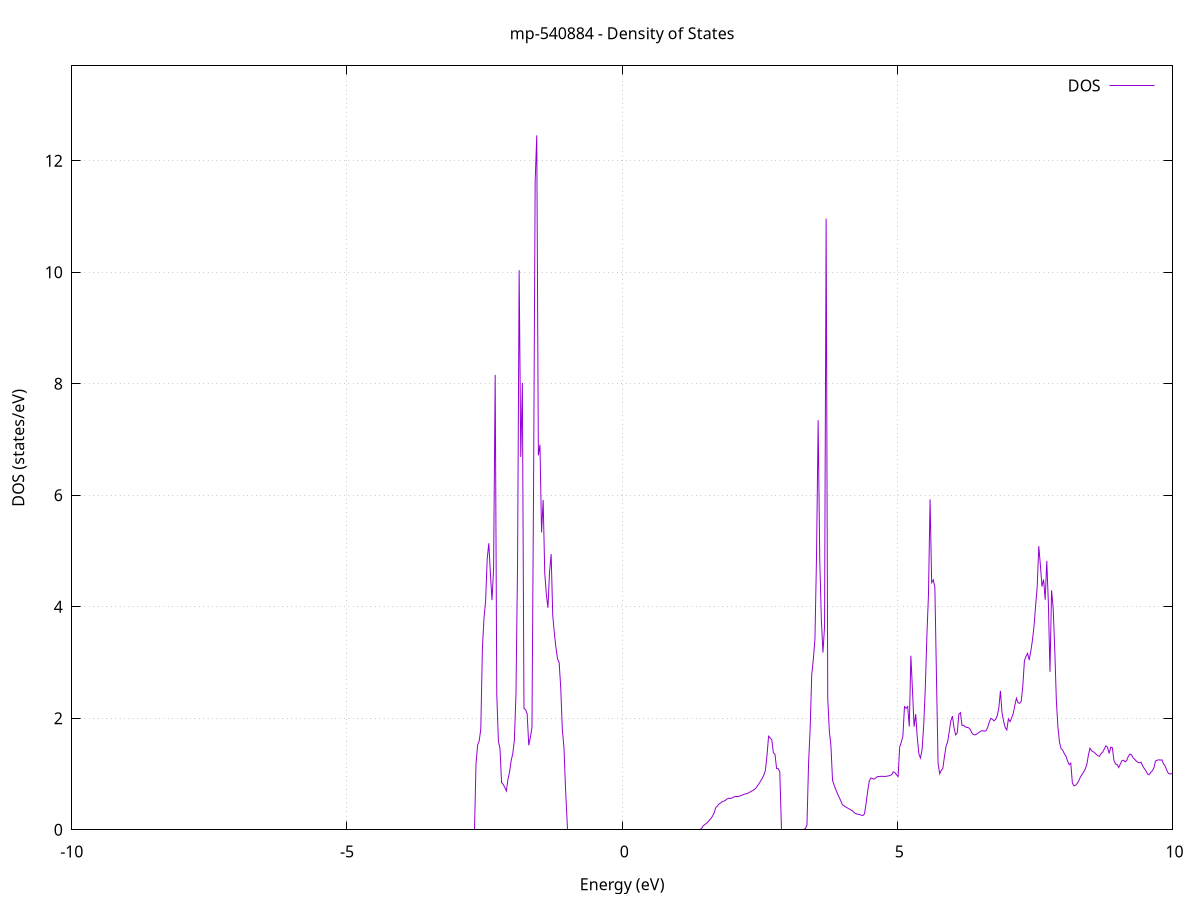 set title 'mp-540884 - Density of States'
set xlabel 'Energy (eV)'
set ylabel 'DOS (states/eV)'
set grid
set xrange [-10:10]
set yrange [0:13.704]
set xzeroaxis lt -1
set terminal png size 800,600
set output 'mp-540884_dos_gnuplot.png'
plot '-' using 1:2 with lines title 'DOS'
-42.484200 0.000000
-42.455100 0.000000
-42.426100 0.000000
-42.397000 0.000000
-42.368000 0.000000
-42.338900 0.000000
-42.309900 0.000000
-42.280800 0.000000
-42.251800 0.000000
-42.222700 0.000000
-42.193700 0.000000
-42.164600 0.000000
-42.135600 0.000000
-42.106500 0.000000
-42.077500 0.000000
-42.048400 0.000000
-42.019400 0.000000
-41.990300 0.000000
-41.961300 0.000000
-41.932200 0.000000
-41.903200 0.000000
-41.874100 0.000000
-41.845100 0.000000
-41.816000 0.000000
-41.787000 0.000000
-41.757900 0.000000
-41.728900 0.000000
-41.699800 0.000000
-41.670800 0.000000
-41.641700 0.000000
-41.612700 0.000000
-41.583600 0.000000
-41.554600 0.000000
-41.525500 0.000000
-41.496500 0.000000
-41.467400 0.000000
-41.438400 0.000000
-41.409300 0.000000
-41.380300 0.000000
-41.351200 0.000000
-41.322200 0.000000
-41.293100 0.000000
-41.264100 0.000000
-41.235000 0.000000
-41.205900 0.000000
-41.176900 0.000000
-41.147800 0.000000
-41.118800 0.000000
-41.089700 0.000000
-41.060700 0.000000
-41.031600 0.000000
-41.002600 0.000000
-40.973500 0.000000
-40.944500 0.000000
-40.915400 0.000000
-40.886400 0.000000
-40.857300 0.000000
-40.828300 0.000000
-40.799200 0.000000
-40.770200 0.000000
-40.741100 0.000000
-40.712100 0.000000
-40.683000 0.000000
-40.654000 0.000000
-40.624900 0.000000
-40.595900 0.000000
-40.566800 0.000000
-40.537800 0.000000
-40.508700 0.000000
-40.479700 0.000000
-40.450600 0.000000
-40.421600 0.000000
-40.392500 0.000000
-40.363500 0.000000
-40.334400 0.000000
-40.305400 0.000000
-40.276300 0.000000
-40.247300 0.000000
-40.218200 0.000000
-40.189200 0.000000
-40.160100 0.000000
-40.131100 0.000000
-40.102000 0.000000
-40.073000 0.000000
-40.043900 0.000000
-40.014900 0.000000
-39.985800 0.000000
-39.956800 0.000000
-39.927700 0.000000
-39.898700 0.000000
-39.869600 0.000000
-39.840600 0.000000
-39.811500 0.000000
-39.782500 0.000000
-39.753400 0.000000
-39.724400 0.000000
-39.695300 0.000000
-39.666300 0.000000
-39.637200 16.567000
-39.608200 84.707400
-39.579100 0.000000
-39.550000 0.000000
-39.521000 0.000000
-39.491900 0.000000
-39.462900 0.000000
-39.433800 0.000000
-39.404800 0.000000
-39.375700 0.000000
-39.346700 0.000000
-39.317600 0.000000
-39.288600 0.000000
-39.259500 0.000000
-39.230500 0.000000
-39.201400 0.000000
-39.172400 0.000000
-39.143300 0.000000
-39.114300 0.000000
-39.085200 0.000000
-39.056200 0.000000
-39.027100 0.000000
-38.998100 0.000000
-38.969000 0.000000
-38.940000 0.000000
-38.910900 0.000000
-38.881900 0.000000
-38.852800 0.000000
-38.823800 0.000000
-38.794700 0.000000
-38.765700 0.000000
-38.736600 0.000000
-38.707600 0.000000
-38.678500 0.000000
-38.649500 0.000000
-38.620400 0.000000
-38.591400 0.000000
-38.562300 0.000000
-38.533300 0.000000
-38.504200 0.000000
-38.475200 0.000000
-38.446100 0.000000
-38.417100 0.000000
-38.388000 0.000000
-38.359000 0.000000
-38.329900 0.000000
-38.300900 0.000000
-38.271800 0.000000
-38.242800 0.000000
-38.213700 0.000000
-38.184700 0.000000
-38.155600 0.000000
-38.126600 0.000000
-38.097500 0.000000
-38.068500 0.000000
-38.039400 0.000000
-38.010400 0.000000
-37.981300 0.000000
-37.952300 0.000000
-37.923200 0.000000
-37.894100 0.000000
-37.865100 0.000000
-37.836000 0.000000
-37.807000 0.000000
-37.777900 0.000000
-37.748900 0.000000
-37.719800 0.000000
-37.690800 0.000000
-37.661700 0.000000
-37.632700 0.000000
-37.603600 0.000000
-37.574600 0.000000
-37.545500 0.000000
-37.516500 0.000000
-37.487400 0.000000
-37.458400 0.000000
-37.429300 0.000000
-37.400300 0.000000
-37.371200 0.000000
-37.342200 0.000000
-37.313100 0.000000
-37.284100 0.000000
-37.255000 0.000000
-37.226000 0.000000
-37.196900 0.000000
-37.167900 0.000000
-37.138800 0.000000
-37.109800 0.000000
-37.080700 0.000000
-37.051700 0.000000
-37.022600 0.000000
-36.993600 0.000000
-36.964500 0.000000
-36.935500 0.000000
-36.906400 0.000000
-36.877400 0.000000
-36.848300 0.000000
-36.819300 0.000000
-36.790200 0.000000
-36.761200 0.000000
-36.732100 0.000000
-36.703100 0.000000
-36.674000 0.000000
-36.645000 0.000000
-36.615900 0.000000
-36.586900 0.000000
-36.557800 0.000000
-36.528800 0.000000
-36.499700 0.000000
-36.470700 0.000000
-36.441600 0.000000
-36.412600 0.000000
-36.383500 0.000000
-36.354500 0.000000
-36.325400 0.000000
-36.296400 0.000000
-36.267300 0.000000
-36.238200 0.000000
-36.209200 0.000000
-36.180100 0.000000
-36.151100 0.000000
-36.122000 0.000000
-36.093000 0.000000
-36.063900 0.000000
-36.034900 0.000000
-36.005800 0.000000
-35.976800 0.000000
-35.947700 0.000000
-35.918700 0.000000
-35.889600 0.000000
-35.860600 0.000000
-35.831500 0.000000
-35.802500 0.000000
-35.773400 0.000000
-35.744400 0.000000
-35.715300 0.000000
-35.686300 0.000000
-35.657200 0.000000
-35.628200 0.000000
-35.599100 0.000000
-35.570100 0.000000
-35.541000 0.000000
-35.512000 0.000000
-35.482900 0.000000
-35.453900 0.000000
-35.424800 0.000000
-35.395800 0.000000
-35.366700 0.000000
-35.337700 0.000000
-35.308600 0.000000
-35.279600 0.000000
-35.250500 0.000000
-35.221500 0.000000
-35.192400 0.000000
-35.163400 0.000000
-35.134300 0.000000
-35.105300 0.000000
-35.076200 0.000000
-35.047200 0.000000
-35.018100 0.000000
-34.989100 0.000000
-34.960000 0.000000
-34.931000 0.000000
-34.901900 0.000000
-34.872900 0.000000
-34.843800 0.000000
-34.814800 0.000000
-34.785700 0.000000
-34.756700 0.000000
-34.727600 0.000000
-34.698600 0.000000
-34.669500 0.000000
-34.640500 0.000000
-34.611400 0.000000
-34.582300 0.000000
-34.553300 0.000000
-34.524200 0.000000
-34.495200 0.000000
-34.466100 0.000000
-34.437100 0.000000
-34.408000 0.000000
-34.379000 0.000000
-34.349900 0.000000
-34.320900 0.000000
-34.291800 0.000000
-34.262800 0.000000
-34.233700 0.000000
-34.204700 0.000000
-34.175600 0.000000
-34.146600 0.000000
-34.117500 0.000000
-34.088500 0.000000
-34.059400 0.000000
-34.030400 0.000000
-34.001300 0.000000
-33.972300 0.000000
-33.943200 0.000000
-33.914200 0.000000
-33.885100 0.000000
-33.856100 0.000000
-33.827000 0.000000
-33.798000 0.000000
-33.768900 0.000000
-33.739900 0.000000
-33.710800 0.000000
-33.681800 0.000000
-33.652700 0.000000
-33.623700 0.000000
-33.594600 0.000000
-33.565600 0.000000
-33.536500 0.000000
-33.507500 0.000000
-33.478400 0.000000
-33.449400 0.000000
-33.420300 0.000000
-33.391300 0.000000
-33.362200 0.000000
-33.333200 0.000000
-33.304100 0.000000
-33.275100 0.000000
-33.246000 0.000000
-33.217000 0.000000
-33.187900 0.000000
-33.158900 0.000000
-33.129800 0.000000
-33.100800 0.000000
-33.071700 0.000000
-33.042700 0.000000
-33.013600 0.000000
-32.984600 0.000000
-32.955500 0.000000
-32.926400 0.000000
-32.897400 0.000000
-32.868300 0.000000
-32.839300 0.000000
-32.810200 0.000000
-32.781200 0.000000
-32.752100 0.000000
-32.723100 0.000000
-32.694000 0.000000
-32.665000 0.000000
-32.635900 0.000000
-32.606900 0.000000
-32.577800 0.000000
-32.548800 0.000000
-32.519700 0.000000
-32.490700 0.000000
-32.461600 0.000000
-32.432600 0.000000
-32.403500 0.000000
-32.374500 0.000000
-32.345400 0.000000
-32.316400 0.000000
-32.287300 0.000000
-32.258300 0.000000
-32.229200 0.000000
-32.200200 0.000000
-32.171100 0.000000
-32.142100 0.000000
-32.113000 0.000000
-32.084000 0.000000
-32.054900 0.000000
-32.025900 0.000000
-31.996800 0.000000
-31.967800 0.000000
-31.938700 0.000000
-31.909700 0.000000
-31.880600 0.000000
-31.851600 0.000000
-31.822500 0.000000
-31.793500 0.000000
-31.764400 0.000000
-31.735400 0.000000
-31.706300 0.000000
-31.677300 0.000000
-31.648200 0.000000
-31.619200 0.000000
-31.590100 0.000000
-31.561100 0.000000
-31.532000 0.000000
-31.503000 0.000000
-31.473900 0.000000
-31.444900 0.000000
-31.415800 0.000000
-31.386800 0.000000
-31.357700 0.000000
-31.328600 0.000000
-31.299600 0.000000
-31.270500 0.000000
-31.241500 0.000000
-31.212400 0.000000
-31.183400 0.000000
-31.154300 0.000000
-31.125300 0.000000
-31.096200 0.000000
-31.067200 0.000000
-31.038100 0.000000
-31.009100 0.000000
-30.980000 0.000000
-30.951000 0.000000
-30.921900 0.000000
-30.892900 0.000000
-30.863800 0.000000
-30.834800 0.000000
-30.805700 0.000000
-30.776700 0.000000
-30.747600 0.000000
-30.718600 0.000000
-30.689500 0.000000
-30.660500 0.000000
-30.631400 0.000000
-30.602400 0.000000
-30.573300 0.000000
-30.544300 0.000000
-30.515200 0.000000
-30.486200 0.000000
-30.457100 0.000000
-30.428100 0.000000
-30.399000 0.000000
-30.370000 0.000000
-30.340900 0.000000
-30.311900 0.000000
-30.282800 0.000000
-30.253800 0.000000
-30.224700 0.000000
-30.195700 0.000000
-30.166600 0.000000
-30.137600 0.000000
-30.108500 0.000000
-30.079500 0.000000
-30.050400 0.000000
-30.021400 0.000000
-29.992300 0.000000
-29.963300 0.000000
-29.934200 0.000000
-29.905200 0.000000
-29.876100 0.000000
-29.847100 0.000000
-29.818000 0.000000
-29.789000 0.000000
-29.759900 0.000000
-29.730900 0.000000
-29.701800 0.000000
-29.672700 0.000000
-29.643700 0.000000
-29.614600 0.000000
-29.585600 0.000000
-29.556500 0.000000
-29.527500 0.000000
-29.498400 0.000000
-29.469400 0.000000
-29.440300 0.000000
-29.411300 0.000000
-29.382200 0.000000
-29.353200 0.000000
-29.324100 0.000000
-29.295100 0.000000
-29.266000 0.000000
-29.237000 0.000000
-29.207900 0.000000
-29.178900 0.000000
-29.149800 0.000000
-29.120800 0.000000
-29.091700 0.000000
-29.062700 0.000000
-29.033600 0.000000
-29.004600 0.000000
-28.975500 0.000000
-28.946500 0.000000
-28.917400 0.000000
-28.888400 0.000000
-28.859300 0.000000
-28.830300 0.000000
-28.801200 0.000000
-28.772200 0.000000
-28.743100 0.000000
-28.714100 0.000000
-28.685000 0.000000
-28.656000 0.000000
-28.626900 0.000000
-28.597900 0.000000
-28.568800 0.000000
-28.539800 0.000000
-28.510700 0.000000
-28.481700 0.000000
-28.452600 0.000000
-28.423600 0.000000
-28.394500 0.000000
-28.365500 0.000000
-28.336400 0.000000
-28.307400 0.000000
-28.278300 0.000000
-28.249300 0.000000
-28.220200 0.000000
-28.191200 0.000000
-28.162100 0.000000
-28.133100 0.000000
-28.104000 0.000000
-28.075000 0.000000
-28.045900 0.000000
-28.016800 0.000000
-27.987800 0.000000
-27.958700 0.000000
-27.929700 0.000000
-27.900600 0.000000
-27.871600 0.000000
-27.842500 0.000000
-27.813500 0.000000
-27.784400 0.000000
-27.755400 0.000000
-27.726300 0.000000
-27.697300 0.000000
-27.668200 0.000000
-27.639200 0.000000
-27.610100 0.000000
-27.581100 0.000000
-27.552000 0.000000
-27.523000 0.000000
-27.493900 0.000000
-27.464900 0.000000
-27.435800 0.000000
-27.406800 0.000000
-27.377700 0.000000
-27.348700 0.000000
-27.319600 0.000000
-27.290600 0.000000
-27.261500 0.000000
-27.232500 0.000000
-27.203400 0.000000
-27.174400 0.000000
-27.145300 0.000000
-27.116300 0.000000
-27.087200 0.000000
-27.058200 0.000000
-27.029100 0.000000
-27.000100 0.000000
-26.971000 0.000000
-26.942000 0.000000
-26.912900 0.000000
-26.883900 0.000000
-26.854800 0.000000
-26.825800 0.000000
-26.796700 0.000000
-26.767700 0.000000
-26.738600 0.000000
-26.709600 0.000000
-26.680500 0.000000
-26.651500 0.000000
-26.622400 0.000000
-26.593400 0.000000
-26.564300 0.000000
-26.535300 0.000000
-26.506200 0.000000
-26.477200 0.000000
-26.448100 0.000000
-26.419100 0.000000
-26.390000 0.000000
-26.360900 0.000000
-26.331900 0.000000
-26.302800 0.000000
-26.273800 0.000000
-26.244700 0.000000
-26.215700 0.000000
-26.186600 0.000000
-26.157600 0.000000
-26.128500 0.000000
-26.099500 0.000000
-26.070400 0.000000
-26.041400 0.000000
-26.012300 0.000000
-25.983300 0.000000
-25.954200 0.000000
-25.925200 0.000000
-25.896100 0.000000
-25.867100 0.000000
-25.838000 0.000000
-25.809000 0.000000
-25.779900 0.000000
-25.750900 0.000000
-25.721800 0.000000
-25.692800 0.000000
-25.663700 0.000000
-25.634700 0.000000
-25.605600 0.000000
-25.576600 0.000000
-25.547500 0.000000
-25.518500 0.000000
-25.489400 0.000000
-25.460400 0.000000
-25.431300 0.000000
-25.402300 0.000000
-25.373200 0.000000
-25.344200 0.000000
-25.315100 0.000000
-25.286100 0.000000
-25.257000 0.000000
-25.228000 0.000000
-25.198900 0.000000
-25.169900 0.000000
-25.140800 0.000000
-25.111800 0.000000
-25.082700 0.000000
-25.053700 0.000000
-25.024600 0.000000
-24.995600 0.000000
-24.966500 0.000000
-24.937500 0.000000
-24.908400 0.000000
-24.879400 0.000000
-24.850300 0.000000
-24.821300 0.000000
-24.792200 0.000000
-24.763200 0.000000
-24.734100 0.000000
-24.705000 0.000000
-24.676000 0.000000
-24.646900 0.000000
-24.617900 0.000000
-24.588800 0.000000
-24.559800 0.000000
-24.530700 0.000000
-24.501700 0.000000
-24.472600 0.000000
-24.443600 0.000000
-24.414500 0.000000
-24.385500 0.000000
-24.356400 0.000000
-24.327400 0.000000
-24.298300 0.000000
-24.269300 0.000000
-24.240200 0.000000
-24.211200 0.000000
-24.182100 0.000000
-24.153100 0.000000
-24.124000 0.000000
-24.095000 0.000000
-24.065900 0.000000
-24.036900 0.000000
-24.007800 0.000000
-23.978800 0.000000
-23.949700 0.000000
-23.920700 0.000000
-23.891600 0.000000
-23.862600 0.000000
-23.833500 0.000000
-23.804500 0.000000
-23.775400 0.000000
-23.746400 0.000000
-23.717300 0.000000
-23.688300 0.000000
-23.659200 0.000000
-23.630200 0.000000
-23.601100 0.000000
-23.572100 0.000000
-23.543000 0.000000
-23.514000 0.000000
-23.484900 0.000000
-23.455900 0.000000
-23.426800 0.000000
-23.397800 0.000000
-23.368700 0.000000
-23.339700 0.000000
-23.310600 0.000000
-23.281600 0.000000
-23.252500 0.000000
-23.223500 0.000000
-23.194400 0.000000
-23.165400 0.000000
-23.136300 0.000000
-23.107300 0.000000
-23.078200 0.000000
-23.049100 0.000000
-23.020100 0.000000
-22.991000 0.000000
-22.962000 0.000000
-22.932900 0.000000
-22.903900 0.000000
-22.874800 0.000000
-22.845800 0.000000
-22.816700 0.000000
-22.787700 0.000000
-22.758600 0.000000
-22.729600 0.000000
-22.700500 0.000000
-22.671500 0.000000
-22.642400 0.000000
-22.613400 0.000000
-22.584300 0.000000
-22.555300 0.000000
-22.526200 0.000000
-22.497200 0.000000
-22.468100 0.000000
-22.439100 0.000000
-22.410000 0.000000
-22.381000 0.000000
-22.351900 0.000000
-22.322900 0.000000
-22.293800 0.000000
-22.264800 0.000000
-22.235700 0.000000
-22.206700 0.000000
-22.177600 0.000000
-22.148600 0.000000
-22.119500 0.000000
-22.090500 0.000000
-22.061400 0.000000
-22.032400 0.000000
-22.003300 0.000000
-21.974300 0.000000
-21.945200 0.000000
-21.916200 0.000000
-21.887100 0.000000
-21.858100 0.000000
-21.829000 0.000000
-21.800000 0.000000
-21.770900 0.000000
-21.741900 0.000000
-21.712800 0.000000
-21.683800 0.000000
-21.654700 0.000000
-21.625700 0.000000
-21.596600 0.000000
-21.567600 0.000000
-21.538500 0.000000
-21.509500 0.000000
-21.480400 0.000000
-21.451300 0.000000
-21.422300 0.000000
-21.393200 0.000000
-21.364200 0.000000
-21.335100 0.000000
-21.306100 0.000000
-21.277000 0.000000
-21.248000 0.000000
-21.218900 0.000000
-21.189900 0.000000
-21.160800 0.000000
-21.131800 0.000000
-21.102700 0.000000
-21.073700 0.000000
-21.044600 0.000000
-21.015600 0.000000
-20.986500 0.000000
-20.957500 0.000000
-20.928400 0.000000
-20.899400 0.000000
-20.870300 0.000000
-20.841300 0.000000
-20.812200 0.000000
-20.783200 0.000000
-20.754100 0.000000
-20.725100 0.000000
-20.696000 0.000000
-20.667000 0.000000
-20.637900 0.000000
-20.608900 0.000000
-20.579800 0.000000
-20.550800 0.000000
-20.521700 0.000000
-20.492700 0.000000
-20.463600 0.000000
-20.434600 0.000000
-20.405500 0.000000
-20.376500 0.000000
-20.347400 0.000000
-20.318400 0.000000
-20.289300 0.000000
-20.260300 0.000000
-20.231200 0.000000
-20.202200 0.000000
-20.173100 0.000000
-20.144100 0.000000
-20.115000 0.000000
-20.086000 0.000000
-20.056900 0.000000
-20.027900 0.000000
-19.998800 0.000000
-19.969800 0.000000
-19.940700 0.000000
-19.911700 0.000000
-19.882600 9.850100
-19.853600 19.546400
-19.824500 21.727500
-19.795400 3.772000
-19.766400 5.770000
-19.737300 10.248100
-19.708300 12.283200
-19.679200 15.355700
-19.650200 16.178100
-19.621100 24.469400
-19.592100 33.600000
-19.563000 11.690500
-19.534000 7.723600
-19.504900 0.000000
-19.475900 0.000000
-19.446800 0.000000
-19.417800 0.000000
-19.388700 0.000000
-19.359700 0.000000
-19.330600 0.000000
-19.301600 0.000000
-19.272500 0.000000
-19.243500 0.000000
-19.214400 0.000000
-19.185400 0.000000
-19.156300 0.000000
-19.127300 0.000000
-19.098200 0.000000
-19.069200 0.000000
-19.040100 0.000000
-19.011100 0.000000
-18.982000 0.000000
-18.953000 0.000000
-18.923900 0.000000
-18.894900 0.000000
-18.865800 0.000000
-18.836800 0.000000
-18.807700 0.000000
-18.778700 0.000000
-18.749600 0.000000
-18.720600 0.000000
-18.691500 0.000000
-18.662500 0.000000
-18.633400 0.000000
-18.604400 0.000000
-18.575300 0.000000
-18.546300 0.000000
-18.517200 0.000000
-18.488200 0.000000
-18.459100 0.000000
-18.430100 0.000000
-18.401000 0.000000
-18.372000 0.000000
-18.342900 0.000000
-18.313900 0.000000
-18.284800 0.000000
-18.255800 0.000000
-18.226700 0.000000
-18.197700 0.000000
-18.168600 0.000000
-18.139500 0.000000
-18.110500 0.000000
-18.081400 0.000000
-18.052400 0.000000
-18.023300 0.000000
-17.994300 0.000000
-17.965200 0.000000
-17.936200 0.000000
-17.907100 0.000000
-17.878100 0.000000
-17.849000 0.000000
-17.820000 0.000000
-17.790900 0.000000
-17.761900 0.000000
-17.732800 0.000000
-17.703800 0.000000
-17.674700 0.000000
-17.645700 0.000000
-17.616600 0.000000
-17.587600 0.000000
-17.558500 0.000000
-17.529500 0.000000
-17.500400 0.000000
-17.471400 0.000000
-17.442300 0.000000
-17.413300 0.000000
-17.384200 0.000000
-17.355200 0.000000
-17.326100 0.000000
-17.297100 0.000000
-17.268000 0.000000
-17.239000 0.000000
-17.209900 0.000000
-17.180900 0.000000
-17.151800 0.000000
-17.122800 0.000000
-17.093700 0.000000
-17.064700 0.000000
-17.035600 0.000000
-17.006600 0.000000
-16.977500 0.000000
-16.948500 0.000000
-16.919400 0.000000
-16.890400 0.000000
-16.861300 0.000000
-16.832300 0.000000
-16.803200 0.000000
-16.774200 0.000000
-16.745100 0.000000
-16.716100 0.000000
-16.687000 0.000000
-16.658000 0.000000
-16.628900 0.000000
-16.599900 0.000000
-16.570800 0.000000
-16.541800 0.000000
-16.512700 0.000000
-16.483600 0.000000
-16.454600 0.000000
-16.425500 0.000000
-16.396500 0.000000
-16.367400 0.000000
-16.338400 0.000000
-16.309300 0.000000
-16.280300 0.000000
-16.251200 0.000000
-16.222200 0.000000
-16.193100 0.000000
-16.164100 0.000000
-16.135000 0.000000
-16.106000 0.000000
-16.076900 0.000000
-16.047900 0.000000
-16.018800 0.000000
-15.989800 0.000000
-15.960700 0.000000
-15.931700 0.000000
-15.902600 0.000000
-15.873600 0.000000
-15.844500 0.000000
-15.815500 0.000000
-15.786400 0.000000
-15.757400 0.000000
-15.728300 0.000000
-15.699300 0.000000
-15.670200 0.000000
-15.641200 0.000000
-15.612100 0.000000
-15.583100 0.000000
-15.554000 0.000000
-15.525000 0.000000
-15.495900 0.000000
-15.466900 0.000000
-15.437800 0.000000
-15.408800 0.000000
-15.379700 0.000000
-15.350700 0.000000
-15.321600 0.000000
-15.292600 0.000000
-15.263500 0.000000
-15.234500 0.000000
-15.205400 0.000000
-15.176400 0.000000
-15.147300 0.000000
-15.118300 0.000000
-15.089200 0.000000
-15.060200 0.000000
-15.031100 0.000000
-15.002100 0.000000
-14.973000 0.000000
-14.944000 0.000000
-14.914900 0.000000
-14.885900 0.000000
-14.856800 0.000000
-14.827700 0.000000
-14.798700 0.000000
-14.769600 0.000000
-14.740600 0.000000
-14.711500 0.000000
-14.682500 0.000000
-14.653400 0.000000
-14.624400 0.000000
-14.595300 0.000000
-14.566300 0.000000
-14.537200 0.000000
-14.508200 0.000000
-14.479100 0.000000
-14.450100 0.000000
-14.421000 0.000000
-14.392000 0.000000
-14.362900 0.000000
-14.333900 0.000000
-14.304800 0.000000
-14.275800 0.000000
-14.246700 0.000000
-14.217700 0.000000
-14.188600 0.000000
-14.159600 0.000000
-14.130500 0.000000
-14.101500 0.000000
-14.072400 0.000000
-14.043400 0.000000
-14.014300 0.000000
-13.985300 0.000000
-13.956200 0.000000
-13.927200 0.000000
-13.898100 0.000000
-13.869100 0.000000
-13.840000 0.000000
-13.811000 0.000000
-13.781900 0.000000
-13.752900 0.000000
-13.723800 0.000000
-13.694800 0.000000
-13.665700 0.000000
-13.636700 0.000000
-13.607600 0.000000
-13.578600 0.000000
-13.549500 0.000000
-13.520500 0.000000
-13.491400 0.000000
-13.462400 0.853700
-13.433300 1.550300
-13.404300 1.697600
-13.375200 1.895600
-13.346200 2.090900
-13.317100 4.313400
-13.288100 4.999400
-13.259000 5.992900
-13.230000 7.768100
-13.200900 13.718400
-13.171800 12.446600
-13.142800 27.559900
-13.113700 0.000000
-13.084700 0.000000
-13.055600 0.000000
-13.026600 0.000000
-12.997500 0.000000
-12.968500 0.000000
-12.939400 0.000000
-12.910400 0.000000
-12.881300 0.000000
-12.852300 0.000000
-12.823200 0.000000
-12.794200 0.000000
-12.765100 0.000000
-12.736100 0.000000
-12.707000 0.000000
-12.678000 0.000000
-12.648900 0.000000
-12.619900 0.000000
-12.590800 0.000000
-12.561800 0.000000
-12.532700 0.000000
-12.503700 0.000000
-12.474600 0.000000
-12.445600 0.000000
-12.416500 0.000000
-12.387500 0.000000
-12.358400 0.000000
-12.329400 0.000000
-12.300300 0.000000
-12.271300 0.000000
-12.242200 0.000000
-12.213200 0.000000
-12.184100 0.000000
-12.155100 0.000000
-12.126000 0.000000
-12.097000 0.000000
-12.067900 0.000000
-12.038900 0.000000
-12.009800 0.000000
-11.980800 0.000000
-11.951700 0.000000
-11.922700 0.000000
-11.893600 0.000000
-11.864600 0.000000
-11.835500 0.000000
-11.806500 0.000000
-11.777400 0.000000
-11.748400 0.000000
-11.719300 0.000000
-11.690300 0.000000
-11.661200 0.000000
-11.632200 0.000000
-11.603100 0.000000
-11.574000 0.000000
-11.545000 0.000000
-11.515900 0.000000
-11.486900 0.000000
-11.457800 0.000000
-11.428800 0.000000
-11.399700 0.000000
-11.370700 0.000000
-11.341600 0.000000
-11.312600 0.000000
-11.283500 0.000000
-11.254500 0.000000
-11.225400 0.000000
-11.196400 0.000000
-11.167300 0.000000
-11.138300 0.000000
-11.109200 0.000000
-11.080200 0.000000
-11.051100 0.000000
-11.022100 0.000000
-10.993000 0.000000
-10.964000 0.000000
-10.934900 0.000000
-10.905900 0.000000
-10.876800 0.000000
-10.847800 0.000000
-10.818700 0.000000
-10.789700 0.000000
-10.760600 0.000000
-10.731600 0.000000
-10.702500 0.000000
-10.673500 0.000000
-10.644400 0.000000
-10.615400 0.000000
-10.586300 0.000000
-10.557300 0.000000
-10.528200 0.000000
-10.499200 0.000000
-10.470100 0.000000
-10.441100 0.000000
-10.412000 0.000000
-10.383000 0.000000
-10.353900 0.000000
-10.324900 0.000000
-10.295800 0.000000
-10.266800 0.000000
-10.237700 0.000000
-10.208700 0.000000
-10.179600 0.000000
-10.150600 0.000000
-10.121500 0.000000
-10.092500 0.000000
-10.063400 0.000000
-10.034400 0.000000
-10.005300 0.000000
-9.976300 0.000000
-9.947200 0.000000
-9.918100 0.000000
-9.889100 0.000000
-9.860000 0.000000
-9.831000 0.000000
-9.801900 0.000000
-9.772900 0.000000
-9.743800 0.000000
-9.714800 0.000000
-9.685700 0.000000
-9.656700 0.000000
-9.627600 0.000000
-9.598600 0.000000
-9.569500 0.000000
-9.540500 0.000000
-9.511400 0.000000
-9.482400 0.000000
-9.453300 0.000000
-9.424300 0.000000
-9.395200 0.000000
-9.366200 0.000000
-9.337100 0.000000
-9.308100 0.000000
-9.279000 0.000000
-9.250000 0.000000
-9.220900 0.000000
-9.191900 0.000000
-9.162800 0.000000
-9.133800 0.000000
-9.104700 0.000000
-9.075700 0.000000
-9.046600 0.000000
-9.017600 0.000000
-8.988500 0.000000
-8.959500 0.000000
-8.930400 0.000000
-8.901400 0.000000
-8.872300 0.000000
-8.843300 0.000000
-8.814200 0.000000
-8.785200 0.000000
-8.756100 0.000000
-8.727100 0.000000
-8.698000 0.000000
-8.669000 0.000000
-8.639900 0.000000
-8.610900 0.000000
-8.581800 0.000000
-8.552800 0.000000
-8.523700 0.000000
-8.494700 0.000000
-8.465600 0.000000
-8.436600 0.000000
-8.407500 0.000000
-8.378500 0.000000
-8.349400 0.000000
-8.320400 0.000000
-8.291300 0.000000
-8.262200 0.000000
-8.233200 0.000000
-8.204100 0.000000
-8.175100 0.000000
-8.146000 0.000000
-8.117000 0.000000
-8.087900 0.000000
-8.058900 0.000000
-8.029800 0.000000
-8.000800 0.000000
-7.971700 0.000000
-7.942700 0.000000
-7.913600 0.000000
-7.884600 0.000000
-7.855500 0.000000
-7.826500 0.000000
-7.797400 0.000000
-7.768400 0.000000
-7.739300 0.000000
-7.710300 0.000000
-7.681200 0.000000
-7.652200 0.000000
-7.623100 0.000000
-7.594100 0.000000
-7.565000 0.000000
-7.536000 0.000000
-7.506900 0.000000
-7.477900 0.000000
-7.448800 0.000000
-7.419800 0.000000
-7.390700 0.000000
-7.361700 0.000000
-7.332600 0.000000
-7.303600 0.000000
-7.274500 0.000000
-7.245500 0.000000
-7.216400 0.000000
-7.187400 0.000000
-7.158300 0.000000
-7.129300 0.000000
-7.100200 0.000000
-7.071200 0.000000
-7.042100 0.000000
-7.013100 0.000000
-6.984000 0.000000
-6.955000 0.000000
-6.925900 0.000000
-6.896900 0.000000
-6.867800 0.000000
-6.838800 0.000000
-6.809700 0.000000
-6.780700 0.000000
-6.751600 0.000000
-6.722600 0.000000
-6.693500 0.000000
-6.664500 0.000000
-6.635400 0.000000
-6.606300 0.000000
-6.577300 0.000000
-6.548200 0.000000
-6.519200 0.000000
-6.490100 0.000000
-6.461100 0.000000
-6.432000 0.000000
-6.403000 0.000000
-6.373900 0.000000
-6.344900 0.000000
-6.315800 0.000000
-6.286800 0.000000
-6.257700 0.000000
-6.228700 0.000000
-6.199600 0.000000
-6.170600 0.000000
-6.141500 0.000000
-6.112500 0.000000
-6.083400 0.000000
-6.054400 0.000000
-6.025300 0.000000
-5.996300 0.000000
-5.967200 0.000000
-5.938200 0.000000
-5.909100 0.000000
-5.880100 0.000000
-5.851000 0.000000
-5.822000 0.000000
-5.792900 0.000000
-5.763900 0.000000
-5.734800 0.000000
-5.705800 0.000000
-5.676700 0.000000
-5.647700 0.000000
-5.618600 0.000000
-5.589600 0.000000
-5.560500 0.000000
-5.531500 0.000000
-5.502400 0.000000
-5.473400 0.000000
-5.444300 0.000000
-5.415300 0.000000
-5.386200 0.000000
-5.357200 0.000000
-5.328100 0.000000
-5.299100 0.000000
-5.270000 0.000000
-5.241000 0.000000
-5.211900 0.000000
-5.182900 0.000000
-5.153800 0.000000
-5.124800 0.000000
-5.095700 0.000000
-5.066700 0.000000
-5.037600 0.000000
-5.008600 0.000000
-4.979500 0.000000
-4.950400 0.000000
-4.921400 0.000000
-4.892300 0.000000
-4.863300 0.000000
-4.834200 0.000000
-4.805200 0.000000
-4.776100 0.000000
-4.747100 0.000000
-4.718000 0.000000
-4.689000 0.000000
-4.659900 0.000000
-4.630900 0.000000
-4.601800 0.000000
-4.572800 0.000000
-4.543700 0.000000
-4.514700 0.000000
-4.485600 0.000000
-4.456600 0.000000
-4.427500 0.000000
-4.398500 0.000000
-4.369400 0.000000
-4.340400 0.000000
-4.311300 0.000000
-4.282300 0.000000
-4.253200 0.000000
-4.224200 0.000000
-4.195100 0.000000
-4.166100 0.000000
-4.137000 0.000000
-4.108000 0.000000
-4.078900 0.000000
-4.049900 0.000000
-4.020800 0.000000
-3.991800 0.000000
-3.962700 0.000000
-3.933700 0.000000
-3.904600 0.000000
-3.875600 0.000000
-3.846500 0.000000
-3.817500 0.000000
-3.788400 0.000000
-3.759400 0.000000
-3.730300 0.000000
-3.701300 0.000000
-3.672200 0.000000
-3.643200 0.000000
-3.614100 0.000000
-3.585100 0.000000
-3.556000 0.000000
-3.527000 0.000000
-3.497900 0.000000
-3.468900 0.000000
-3.439800 0.000000
-3.410800 0.000000
-3.381700 0.000000
-3.352700 0.000000
-3.323600 0.000000
-3.294500 0.000000
-3.265500 0.000000
-3.236400 0.000000
-3.207400 0.000000
-3.178300 0.000000
-3.149300 0.000000
-3.120200 0.000000
-3.091200 0.000000
-3.062100 0.000000
-3.033100 0.000000
-3.004000 0.000000
-2.975000 0.000000
-2.945900 0.000000
-2.916900 0.000000
-2.887800 0.000000
-2.858800 0.000000
-2.829700 0.000000
-2.800700 0.000000
-2.771600 0.000000
-2.742600 0.000000
-2.713500 0.000000
-2.684500 0.000000
-2.655400 1.184400
-2.626400 1.518400
-2.597300 1.593000
-2.568300 1.808200
-2.539200 3.249300
-2.510200 3.801300
-2.481100 4.099000
-2.452100 4.859800
-2.423000 5.139400
-2.394000 4.596700
-2.364900 4.118500
-2.335900 4.678300
-2.306800 8.159500
-2.277800 2.421100
-2.248700 1.591200
-2.219700 1.458600
-2.190600 0.844900
-2.161600 0.815100
-2.132500 0.760100
-2.103500 0.696300
-2.074400 0.909900
-2.045400 1.036700
-2.016300 1.242200
-1.987300 1.366500
-1.958200 1.606800
-1.929200 2.434800
-1.900100 4.790200
-1.871100 10.037900
-1.842000 6.687800
-1.813000 8.016200
-1.783900 2.174500
-1.754900 2.155400
-1.725800 2.078200
-1.696700 1.515500
-1.667700 1.655600
-1.638600 1.835300
-1.609600 6.139400
-1.580500 11.628400
-1.551500 12.458000
-1.522400 6.717300
-1.493400 6.908200
-1.464300 5.333900
-1.435300 5.917000
-1.406200 4.605900
-1.377200 4.219900
-1.348100 3.983100
-1.319100 4.629400
-1.290000 4.946300
-1.261000 3.841000
-1.231900 3.529500
-1.202900 3.269200
-1.173800 3.064000
-1.144800 3.002400
-1.115700 2.546200
-1.086700 1.795100
-1.057600 1.481000
-1.028600 0.739600
-0.999500 0.000000
-0.970500 0.000000
-0.941400 0.000000
-0.912400 0.000000
-0.883300 0.000000
-0.854300 0.000000
-0.825200 0.000000
-0.796200 0.000000
-0.767100 0.000000
-0.738100 0.000000
-0.709000 0.000000
-0.680000 0.000000
-0.650900 0.000000
-0.621900 0.000000
-0.592800 0.000000
-0.563800 0.000000
-0.534700 0.000000
-0.505700 0.000000
-0.476600 0.000000
-0.447600 0.000000
-0.418500 0.000000
-0.389500 0.000000
-0.360400 0.000000
-0.331400 0.000000
-0.302300 0.000000
-0.273300 0.000000
-0.244200 0.000000
-0.215200 0.000000
-0.186100 0.000000
-0.157100 0.000000
-0.128000 0.000000
-0.099000 0.000000
-0.069900 0.000000
-0.040800 0.000000
-0.011800 0.000000
0.017300 0.000000
0.046300 0.000000
0.075400 0.000000
0.104400 0.000000
0.133500 0.000000
0.162500 0.000000
0.191600 0.000000
0.220600 0.000000
0.249700 0.000000
0.278700 0.000000
0.307800 0.000000
0.336800 0.000000
0.365900 0.000000
0.394900 0.000000
0.424000 0.000000
0.453000 0.000000
0.482100 0.000000
0.511100 0.000000
0.540200 0.000000
0.569200 0.000000
0.598300 0.000000
0.627300 0.000000
0.656400 0.000000
0.685400 0.000000
0.714500 0.000000
0.743500 0.000000
0.772600 0.000000
0.801600 0.000000
0.830700 0.000000
0.859700 0.000000
0.888800 0.000000
0.917800 0.000000
0.946900 0.000000
0.975900 0.000000
1.005000 0.000000
1.034000 0.000000
1.063100 0.000000
1.092100 0.000000
1.121200 0.000000
1.150200 0.000000
1.179300 0.000000
1.208300 0.000000
1.237400 0.000000
1.266400 0.000000
1.295500 0.000000
1.324500 0.000000
1.353600 0.000000
1.382600 0.000000
1.411700 0.000800
1.440700 0.022500
1.469800 0.067000
1.498800 0.091400
1.527900 0.113200
1.556900 0.140600
1.586000 0.172600
1.615100 0.204300
1.644100 0.247700
1.673200 0.309400
1.702200 0.401000
1.731300 0.426200
1.760300 0.462700
1.789400 0.479700
1.818400 0.505200
1.847500 0.513600
1.876500 0.527400
1.905600 0.551800
1.934600 0.566800
1.963700 0.560300
1.992700 0.569800
2.021800 0.582700
2.050800 0.598500
2.079900 0.597100
2.108900 0.596500
2.138000 0.606000
2.167000 0.615900
2.196100 0.628000
2.225100 0.641100
2.254200 0.644300
2.283200 0.655800
2.312300 0.670600
2.341300 0.687000
2.370400 0.703800
2.399400 0.721800
2.428500 0.745000
2.457500 0.786200
2.486600 0.828000
2.515600 0.872900
2.544700 0.921700
2.573700 0.978100
2.602800 1.064500
2.631800 1.331800
2.660900 1.678100
2.689900 1.646500
2.719000 1.614400
2.748000 1.382500
2.777100 1.354800
2.806100 1.100000
2.835200 1.095900
2.864200 1.044200
2.893300 0.000000
2.922300 0.000000
2.951400 0.000000
2.980400 0.000000
3.009500 0.000000
3.038500 0.000000
3.067600 0.000000
3.096600 0.000000
3.125700 0.000000
3.154700 0.000000
3.183800 0.000000
3.212800 0.000000
3.241900 0.000000
3.271000 0.000000
3.300000 0.000000
3.329100 0.020700
3.358100 0.085000
3.387200 1.189800
3.416200 1.818600
3.445300 2.786500
3.474300 3.062000
3.503400 3.426300
3.532400 4.935600
3.561500 7.347200
3.590500 4.848000
3.619600 3.767500
3.648600 3.179100
3.677700 3.645600
3.706700 10.961200
3.735800 2.357200
3.764800 1.768200
3.793900 1.502600
3.822900 0.885300
3.852000 0.801000
3.881000 0.722600
3.910100 0.655200
3.939100 0.588600
3.968200 0.530600
3.997200 0.456600
4.026300 0.431300
4.055300 0.413900
4.084400 0.396900
4.113400 0.380400
4.142500 0.363900
4.171500 0.347500
4.200600 0.325200
4.229600 0.295800
4.258700 0.285300
4.287700 0.277900
4.316800 0.270500
4.345800 0.263000
4.374900 0.254500
4.403900 0.287100
4.433000 0.479300
4.462000 0.696100
4.491100 0.877200
4.520100 0.928900
4.549200 0.917700
4.578200 0.908900
4.607300 0.930300
4.636300 0.952900
4.665400 0.957200
4.694400 0.957400
4.723500 0.959800
4.752500 0.956900
4.781600 0.957600
4.810600 0.961900
4.839700 0.965700
4.868700 0.975700
4.897800 0.986900
4.926900 1.039800
4.955900 1.025300
4.985000 0.988700
5.014000 0.953600
5.043100 1.485700
5.072100 1.571000
5.101200 1.682400
5.130200 2.210300
5.159300 2.178300
5.188300 2.211500
5.217400 1.852400
5.246400 3.122300
5.275500 2.500900
5.304500 1.849500
5.333600 2.074800
5.362600 1.655200
5.391700 1.361000
5.420700 1.286500
5.449800 1.439200
5.478800 1.865500
5.507900 2.526500
5.536900 3.474800
5.566000 4.217800
5.595000 5.927100
5.624100 4.435100
5.653100 4.483700
5.682200 4.351800
5.711200 2.743900
5.740300 1.196700
5.769300 1.003700
5.798400 1.065200
5.827400 1.103100
5.856500 1.315000
5.885500 1.498500
5.914600 1.579300
5.943600 1.763500
5.972700 1.956300
6.001700 2.038800
6.030800 1.824100
6.059800 1.702400
6.088900 1.736700
6.117900 2.073500
6.147000 2.101400
6.176000 1.872200
6.205100 1.872800
6.234100 1.845800
6.263200 1.836100
6.292200 1.831800
6.321300 1.805900
6.350300 1.743700
6.379400 1.712100
6.408400 1.701100
6.437500 1.712900
6.466500 1.734600
6.495600 1.755600
6.524600 1.773500
6.553700 1.777200
6.582800 1.768600
6.611800 1.776200
6.640900 1.834600
6.669900 1.928300
6.699000 1.998500
6.728000 1.982500
6.757100 1.954700
6.786100 1.980000
6.815200 2.046000
6.844200 2.181700
6.873300 2.492100
6.902300 2.098700
6.931400 1.946300
6.960400 1.834000
6.989500 1.790300
7.018500 1.989900
7.047600 1.941100
7.076600 2.003800
7.105700 2.084900
7.134700 2.227200
7.163800 2.360000
7.192800 2.279000
7.221900 2.268500
7.250900 2.305300
7.280000 2.573500
7.309000 3.028800
7.338100 3.112500
7.367100 3.164700
7.396200 3.045600
7.425200 3.203800
7.454300 3.392500
7.483300 3.644600
7.512400 4.011400
7.541400 4.357800
7.570500 5.088500
7.599500 4.744100
7.628600 4.364400
7.657600 4.490000
7.686700 4.125800
7.715700 4.822100
7.744800 4.061300
7.773800 2.832500
7.802900 4.295400
7.831900 3.976500
7.861000 3.221000
7.890000 2.307300
7.919100 1.830200
7.948100 1.560900
7.977200 1.451300
8.006200 1.427800
8.035300 1.363000
8.064300 1.322200
8.093400 1.232900
8.122400 1.169200
8.151500 1.195000
8.180600 0.839800
8.209600 0.787500
8.238700 0.798500
8.267700 0.829800
8.296800 0.878300
8.325800 0.944100
8.354900 0.989800
8.383900 1.034600
8.413000 1.087100
8.442000 1.164400
8.471100 1.336100
8.500100 1.464900
8.529200 1.417700
8.558200 1.402400
8.587300 1.379600
8.616300 1.352500
8.645400 1.327800
8.674400 1.318900
8.703500 1.368700
8.732500 1.394900
8.761600 1.451800
8.790600 1.506800
8.819700 1.480000
8.848700 1.368600
8.877800 1.482800
8.906800 1.472800
8.935900 1.243700
8.964900 1.178400
8.994000 1.169900
9.023000 1.115600
9.052100 1.181200
9.081100 1.239600
9.110200 1.247900
9.139200 1.219200
9.168300 1.243500
9.197300 1.317200
9.226400 1.358400
9.255400 1.343100
9.284500 1.291700
9.313500 1.263400
9.342600 1.231900
9.371600 1.210400
9.400700 1.199900
9.429700 1.212200
9.458800 1.146100
9.487800 1.097500
9.516900 1.056300
9.545900 1.000600
9.575000 0.986700
9.604000 1.028700
9.633100 1.059300
9.662100 1.109800
9.691200 1.233600
9.720200 1.247200
9.749300 1.255300
9.778300 1.249500
9.807400 1.255400
9.836500 1.181400
9.865500 1.144900
9.894600 1.070800
9.923600 1.014400
9.952700 0.999400
9.981700 1.008000
10.010800 1.005100
10.039800 0.983100
10.068900 0.968500
10.097900 0.944800
10.127000 0.932700
10.156000 0.949500
10.185100 0.981000
10.214100 1.001200
10.243200 1.011700
10.272200 0.981700
10.301300 0.912000
10.330300 0.812900
10.359400 0.743100
10.388400 0.704700
10.417500 0.800700
10.446500 0.936700
10.475600 1.067300
10.504600 1.161800
10.533700 1.244400
10.562700 1.393500
10.591800 1.417700
10.620800 1.390800
10.649900 1.532100
10.678900 1.796500
10.708000 1.980100
10.737000 1.827700
10.766100 1.670500
10.795100 1.786100
10.824200 1.953600
10.853200 1.904100
10.882300 1.902600
10.911300 1.977700
10.940400 2.315800
10.969400 2.482300
10.998500 2.373400
11.027500 2.267600
11.056600 2.276800
11.085600 2.654000
11.114700 1.930100
11.143700 1.660200
11.172800 1.710100
11.201800 2.044000
11.230900 2.477400
11.259900 3.061600
11.289000 2.794100
11.318000 2.440000
11.347100 2.196900
11.376100 1.505100
11.405200 1.387100
11.434200 1.377100
11.463300 1.347800
11.492400 1.285700
11.521400 1.332500
11.550500 1.401900
11.579500 1.421600
11.608600 1.294400
11.637600 1.168700
11.666700 0.996200
11.695700 0.858500
11.724800 0.771600
11.753800 0.708900
11.782900 0.665600
11.811900 0.623200
11.841000 0.578500
11.870000 0.535100
11.899100 0.493500
11.928100 0.422400
11.957200 0.382200
11.986200 0.356400
12.015300 0.338900
12.044300 0.305100
12.073400 0.279100
12.102400 0.254600
12.131500 0.235500
12.160500 0.223000
12.189600 0.208500
12.218600 0.197400
12.247700 0.189400
12.276700 0.180000
12.305800 0.171000
12.334800 0.163300
12.363900 0.156800
12.392900 0.153400
12.422000 0.150800
12.451000 0.147000
12.480100 0.141900
12.509100 0.136000
12.538200 0.129700
12.567200 0.122900
12.596300 0.114800
12.625300 0.103200
12.654400 0.087300
12.683400 0.089400
12.712500 0.099700
12.741500 0.083000
12.770600 0.060800
12.799600 0.039300
12.828700 0.023100
12.857700 0.013600
12.886800 0.006900
12.915800 0.003000
12.944900 0.000800
12.973900 0.000000
13.003000 0.000000
13.032000 0.000000
13.061100 0.000000
13.090100 0.000000
13.119200 0.000000
13.148300 0.000000
13.177300 0.000000
13.206400 0.000000
13.235400 0.000000
13.264500 0.000000
13.293500 0.000000
13.322600 0.000000
13.351600 0.000000
13.380700 0.000000
13.409700 0.000000
13.438800 0.000000
13.467800 0.000000
13.496900 0.000000
13.525900 0.000000
13.555000 0.000000
13.584000 0.000000
13.613100 0.000000
13.642100 0.000000
13.671200 0.000000
13.700200 0.000000
13.729300 0.000000
13.758300 0.000000
13.787400 0.000000
13.816400 0.000000
13.845500 0.000000
13.874500 0.000000
13.903600 0.000000
13.932600 0.000000
13.961700 0.000000
13.990700 0.000000
14.019800 0.000000
14.048800 0.000000
14.077900 0.000000
14.106900 0.000000
14.136000 0.000000
14.165000 0.000000
14.194100 0.000000
14.223100 0.000000
14.252200 0.000000
14.281200 0.000000
14.310300 0.000000
14.339300 0.000000
14.368400 0.000000
14.397400 0.000000
14.426500 0.000000
14.455500 0.000000
14.484600 0.000000
14.513600 0.000000
14.542700 0.000000
14.571700 0.000000
14.600800 0.000000
14.629800 0.000000
14.658900 0.000000
14.687900 0.000000
14.717000 0.000000
14.746000 0.000000
14.775100 0.000000
14.804200 0.000000
14.833200 0.000000
14.862300 0.000000
14.891300 0.000000
14.920400 0.000000
14.949400 0.000000
14.978500 0.000000
15.007500 0.000000
15.036600 0.000000
15.065600 0.000000
15.094700 0.000000
15.123700 0.000000
15.152800 0.000000
15.181800 0.000000
15.210900 0.000000
15.239900 0.000000
15.269000 0.000000
15.298000 0.000000
15.327100 0.000000
15.356100 0.000000
15.385200 0.000000
15.414200 0.000000
15.443300 0.000000
15.472300 0.000000
15.501400 0.000000
15.530400 0.000000
15.559500 0.000000
15.588500 0.000000
15.617600 0.000000
e
